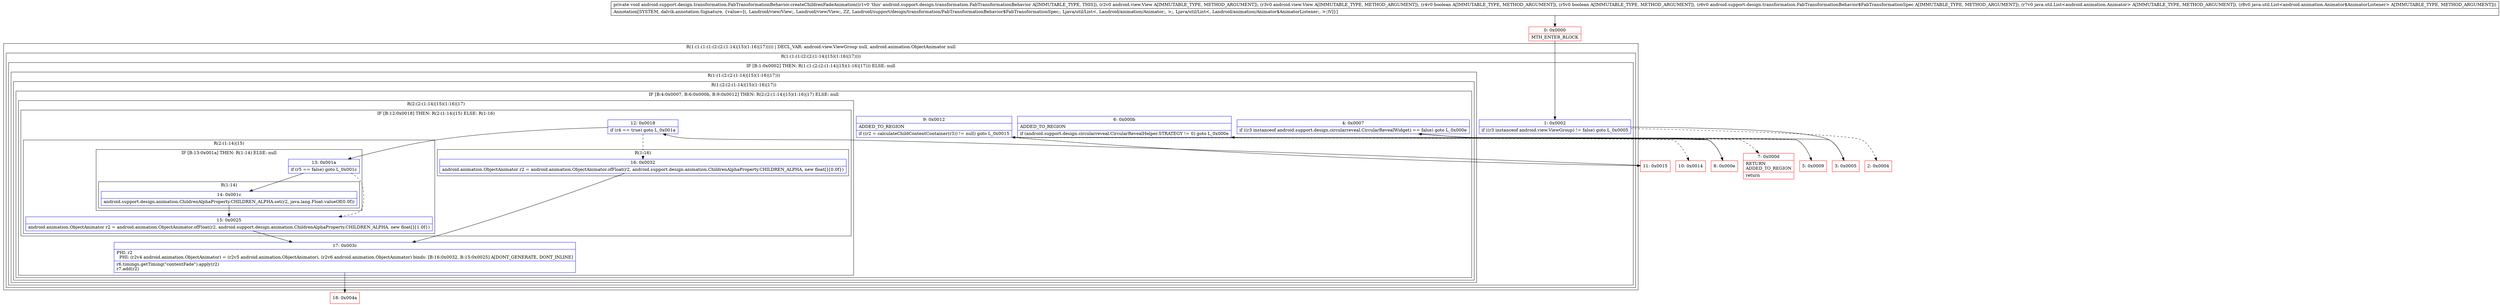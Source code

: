digraph "CFG forandroid.support.design.transformation.FabTransformationBehavior.createChildrenFadeAnimation(Landroid\/view\/View;Landroid\/view\/View;ZZLandroid\/support\/design\/transformation\/FabTransformationBehavior$FabTransformationSpec;Ljava\/util\/List;Ljava\/util\/List;)V" {
subgraph cluster_Region_915492001 {
label = "R(1:(1:(1:(1:(2:(2:(1:14)|15)(1:16)|17))))) | DECL_VAR: android.view.ViewGroup null, android.animation.ObjectAnimator null\l";
node [shape=record,color=blue];
subgraph cluster_Region_398200014 {
label = "R(1:(1:(1:(2:(2:(1:14)|15)(1:16)|17))))";
node [shape=record,color=blue];
subgraph cluster_IfRegion_599359097 {
label = "IF [B:1:0x0002] THEN: R(1:(1:(2:(2:(1:14)|15)(1:16)|17))) ELSE: null";
node [shape=record,color=blue];
Node_1 [shape=record,label="{1\:\ 0x0002|if ((r3 instanceof android.view.ViewGroup) != false) goto L_0x0005\l}"];
subgraph cluster_Region_1311153635 {
label = "R(1:(1:(2:(2:(1:14)|15)(1:16)|17)))";
node [shape=record,color=blue];
subgraph cluster_Region_1928213698 {
label = "R(1:(2:(2:(1:14)|15)(1:16)|17))";
node [shape=record,color=blue];
subgraph cluster_IfRegion_96701485 {
label = "IF [B:4:0x0007, B:6:0x000b, B:9:0x0012] THEN: R(2:(2:(1:14)|15)(1:16)|17) ELSE: null";
node [shape=record,color=blue];
Node_4 [shape=record,label="{4\:\ 0x0007|if ((r3 instanceof android.support.design.circularreveal.CircularRevealWidget) == false) goto L_0x000e\l}"];
Node_6 [shape=record,label="{6\:\ 0x000b|ADDED_TO_REGION\l|if (android.support.design.circularreveal.CircularRevealHelper.STRATEGY != 0) goto L_0x000e\l}"];
Node_9 [shape=record,label="{9\:\ 0x0012|ADDED_TO_REGION\l|if ((r2 = calculateChildContentContainer(r3)) != null) goto L_0x0015\l}"];
subgraph cluster_Region_1835102298 {
label = "R(2:(2:(1:14)|15)(1:16)|17)";
node [shape=record,color=blue];
subgraph cluster_IfRegion_391258512 {
label = "IF [B:12:0x0018] THEN: R(2:(1:14)|15) ELSE: R(1:16)";
node [shape=record,color=blue];
Node_12 [shape=record,label="{12\:\ 0x0018|if (r4 == true) goto L_0x001a\l}"];
subgraph cluster_Region_1270607648 {
label = "R(2:(1:14)|15)";
node [shape=record,color=blue];
subgraph cluster_IfRegion_345591708 {
label = "IF [B:13:0x001a] THEN: R(1:14) ELSE: null";
node [shape=record,color=blue];
Node_13 [shape=record,label="{13\:\ 0x001a|if (r5 == false) goto L_0x001c\l}"];
subgraph cluster_Region_220339142 {
label = "R(1:14)";
node [shape=record,color=blue];
Node_14 [shape=record,label="{14\:\ 0x001c|android.support.design.animation.ChildrenAlphaProperty.CHILDREN_ALPHA.set(r2, java.lang.Float.valueOf(0.0f))\l}"];
}
}
Node_15 [shape=record,label="{15\:\ 0x0025|android.animation.ObjectAnimator r2 = android.animation.ObjectAnimator.ofFloat(r2, android.support.design.animation.ChildrenAlphaProperty.CHILDREN_ALPHA, new float[]\{1.0f\})\l}"];
}
subgraph cluster_Region_1875348931 {
label = "R(1:16)";
node [shape=record,color=blue];
Node_16 [shape=record,label="{16\:\ 0x0032|android.animation.ObjectAnimator r2 = android.animation.ObjectAnimator.ofFloat(r2, android.support.design.animation.ChildrenAlphaProperty.CHILDREN_ALPHA, new float[]\{0.0f\})\l}"];
}
}
Node_17 [shape=record,label="{17\:\ 0x003c|PHI: r2 \l  PHI: (r2v4 android.animation.ObjectAnimator) = (r2v5 android.animation.ObjectAnimator), (r2v6 android.animation.ObjectAnimator) binds: [B:16:0x0032, B:15:0x0025] A[DONT_GENERATE, DONT_INLINE]\l|r6.timings.getTiming(\"contentFade\").apply(r2)\lr7.add(r2)\l}"];
}
}
}
}
}
}
}
Node_0 [shape=record,color=red,label="{0\:\ 0x0000|MTH_ENTER_BLOCK\l}"];
Node_2 [shape=record,color=red,label="{2\:\ 0x0004}"];
Node_3 [shape=record,color=red,label="{3\:\ 0x0005}"];
Node_5 [shape=record,color=red,label="{5\:\ 0x0009}"];
Node_7 [shape=record,color=red,label="{7\:\ 0x000d|RETURN\lADDED_TO_REGION\l|return\l}"];
Node_8 [shape=record,color=red,label="{8\:\ 0x000e}"];
Node_10 [shape=record,color=red,label="{10\:\ 0x0014}"];
Node_11 [shape=record,color=red,label="{11\:\ 0x0015}"];
Node_18 [shape=record,color=red,label="{18\:\ 0x004a}"];
MethodNode[shape=record,label="{private void android.support.design.transformation.FabTransformationBehavior.createChildrenFadeAnimation((r1v0 'this' android.support.design.transformation.FabTransformationBehavior A[IMMUTABLE_TYPE, THIS]), (r2v0 android.view.View A[IMMUTABLE_TYPE, METHOD_ARGUMENT]), (r3v0 android.view.View A[IMMUTABLE_TYPE, METHOD_ARGUMENT]), (r4v0 boolean A[IMMUTABLE_TYPE, METHOD_ARGUMENT]), (r5v0 boolean A[IMMUTABLE_TYPE, METHOD_ARGUMENT]), (r6v0 android.support.design.transformation.FabTransformationBehavior$FabTransformationSpec A[IMMUTABLE_TYPE, METHOD_ARGUMENT]), (r7v0 java.util.List\<android.animation.Animator\> A[IMMUTABLE_TYPE, METHOD_ARGUMENT]), (r8v0 java.util.List\<android.animation.Animator$AnimatorListener\> A[IMMUTABLE_TYPE, METHOD_ARGUMENT]))  | Annotation[SYSTEM, dalvik.annotation.Signature, \{value=[(, Landroid\/view\/View;, Landroid\/view\/View;, ZZ, Landroid\/support\/design\/transformation\/FabTransformationBehavior$FabTransformationSpec;, Ljava\/util\/List\<, Landroid\/animation\/Animator;, \>;, Ljava\/util\/List\<, Landroid\/animation\/Animator$AnimatorListener;, \>;)V]\}]\l}"];
MethodNode -> Node_0;
Node_1 -> Node_2[style=dashed];
Node_1 -> Node_3;
Node_4 -> Node_5[style=dashed];
Node_4 -> Node_8;
Node_6 -> Node_7[style=dashed];
Node_6 -> Node_8;
Node_9 -> Node_10[style=dashed];
Node_9 -> Node_11;
Node_12 -> Node_13;
Node_12 -> Node_16[style=dashed];
Node_13 -> Node_14;
Node_13 -> Node_15[style=dashed];
Node_14 -> Node_15;
Node_15 -> Node_17;
Node_16 -> Node_17;
Node_17 -> Node_18;
Node_0 -> Node_1;
Node_3 -> Node_4;
Node_5 -> Node_6;
Node_8 -> Node_9;
Node_11 -> Node_12;
}

